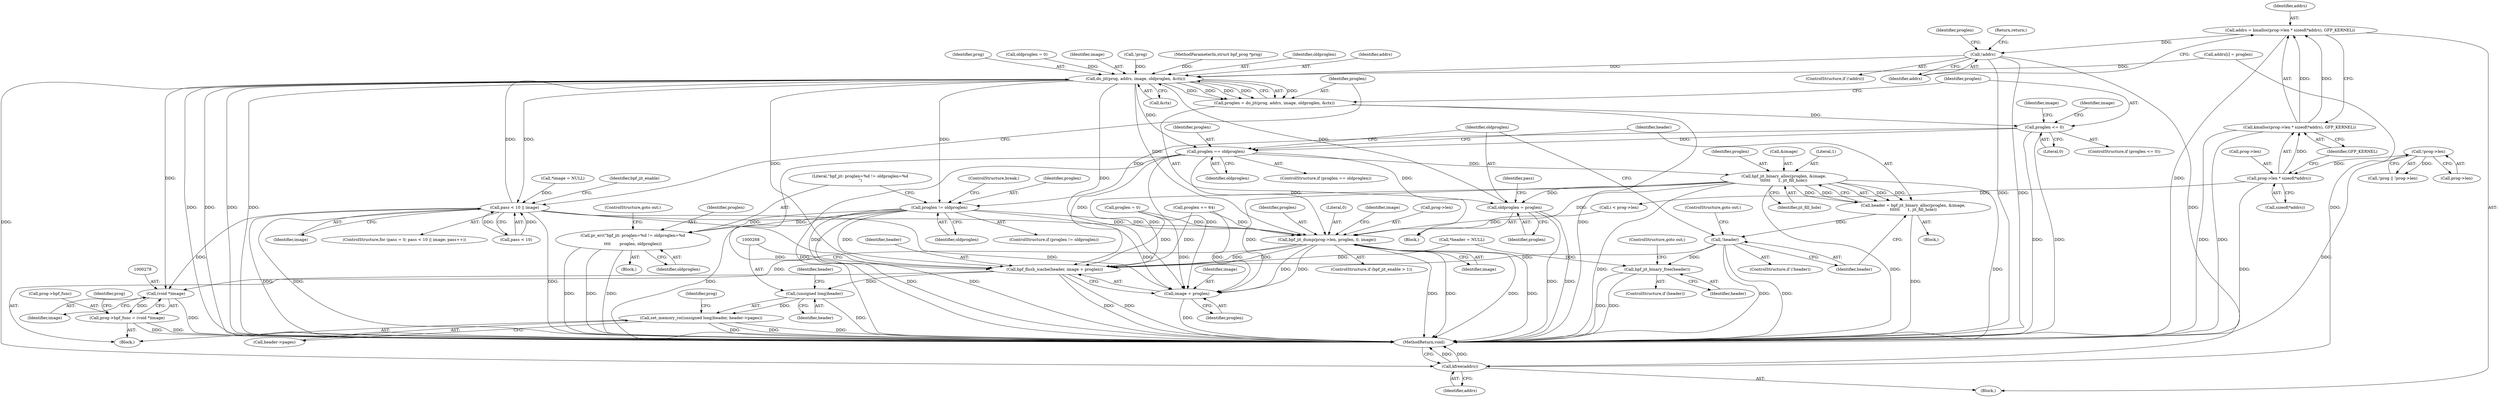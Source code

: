 digraph "0_linux_3f7352bf21f8fd7ba3e2fcef9488756f188e12be@API" {
"1000135" [label="(Call,addrs = kmalloc(prog->len * sizeof(*addrs), GFP_KERNEL))"];
"1000137" [label="(Call,kmalloc(prog->len * sizeof(*addrs), GFP_KERNEL))"];
"1000138" [label="(Call,prog->len * sizeof(*addrs))"];
"1000130" [label="(Call,!prog->len)"];
"1000147" [label="(Call,!addrs)"];
"1000193" [label="(Call,do_jit(prog, addrs, image, oldproglen, &ctx))"];
"1000183" [label="(Call,pass < 10 || image)"];
"1000251" [label="(Call,bpf_jit_dump(prog->len, proglen, 0, image))"];
"1000261" [label="(Call,bpf_flush_icache(header, image + proglen))"];
"1000267" [label="(Call,(unsigned long)header)"];
"1000266" [label="(Call,set_memory_ro((unsigned long)header, header->pages))"];
"1000263" [label="(Call,image + proglen)"];
"1000277" [label="(Call,(void *)image)"];
"1000273" [label="(Call,prog->bpf_func = (void *)image)"];
"1000191" [label="(Call,proglen = do_jit(prog, addrs, image, oldproglen, &ctx))"];
"1000201" [label="(Call,proglen <= 0)"];
"1000217" [label="(Call,proglen != oldproglen)"];
"1000221" [label="(Call,pr_err(\"bpf_jit: proglen=%d != oldproglen=%d\n\",\n\t\t\t\t       proglen, oldproglen))"];
"1000228" [label="(Call,proglen == oldproglen)"];
"1000234" [label="(Call,bpf_jit_binary_alloc(proglen, &image,\n\t\t\t\t\t\t      1, jit_fill_hole))"];
"1000232" [label="(Call,header = bpf_jit_binary_alloc(proglen, &image,\n\t\t\t\t\t\t      1, jit_fill_hole))"];
"1000241" [label="(Call,!header)"];
"1000210" [label="(Call,bpf_jit_binary_free(header))"];
"1000244" [label="(Call,oldproglen = proglen)"];
"1000286" [label="(Call,kfree(addrs))"];
"1000241" [label="(Call,!header)"];
"1000243" [label="(ControlStructure,goto out;)"];
"1000231" [label="(Block,)"];
"1000269" [label="(Identifier,header)"];
"1000229" [label="(Identifier,proglen)"];
"1000200" [label="(ControlStructure,if (proglen <= 0))"];
"1000222" [label="(Literal,\"bpf_jit: proglen=%d != oldproglen=%d\n\")"];
"1000152" [label="(Call,proglen = 0)"];
"1000256" [label="(Literal,0)"];
"1000266" [label="(Call,set_memory_ro((unsigned long)header, header->pages))"];
"1000147" [label="(Call,!addrs)"];
"1000249" [label="(Identifier,bpf_jit_enable)"];
"1000262" [label="(Identifier,header)"];
"1000225" [label="(ControlStructure,goto out;)"];
"1000210" [label="(Call,bpf_jit_binary_free(header))"];
"1000246" [label="(Identifier,proglen)"];
"1000137" [label="(Call,kmalloc(prog->len * sizeof(*addrs), GFP_KERNEL))"];
"1000212" [label="(ControlStructure,goto out;)"];
"1000149" [label="(Return,return;)"];
"1000228" [label="(Call,proglen == oldproglen)"];
"1000259" [label="(Identifier,image)"];
"1000127" [label="(Call,!prog || !prog->len)"];
"1000234" [label="(Call,bpf_jit_binary_alloc(proglen, &image,\n\t\t\t\t\t\t      1, jit_fill_hole))"];
"1000257" [label="(Identifier,image)"];
"1000271" [label="(Identifier,header)"];
"1000146" [label="(ControlStructure,if (!addrs))"];
"1000219" [label="(Identifier,oldproglen)"];
"1000275" [label="(Identifier,prog)"];
"1000242" [label="(Identifier,header)"];
"1000230" [label="(Identifier,oldproglen)"];
"1000195" [label="(Identifier,addrs)"];
"1000116" [label="(Call,*image = NULL)"];
"1000245" [label="(Identifier,oldproglen)"];
"1000179" [label="(ControlStructure,for (pass = 0; pass < 10 || image; pass++))"];
"1000227" [label="(ControlStructure,if (proglen == oldproglen))"];
"1000128" [label="(Call,!prog)"];
"1000203" [label="(Literal,0)"];
"1000226" [label="(ControlStructure,break;)"];
"1000287" [label="(Identifier,addrs)"];
"1000244" [label="(Call,oldproglen = proglen)"];
"1000131" [label="(Call,prog->len)"];
"1000264" [label="(Identifier,image)"];
"1000190" [label="(Block,)"];
"1000261" [label="(Call,bpf_flush_icache(header, image + proglen))"];
"1000138" [label="(Call,prog->len * sizeof(*addrs))"];
"1000202" [label="(Identifier,proglen)"];
"1000130" [label="(Call,!prog->len)"];
"1000216" [label="(ControlStructure,if (proglen != oldproglen))"];
"1000247" [label="(ControlStructure,if (bpf_jit_enable > 1))"];
"1000184" [label="(Call,pass < 10)"];
"1000238" [label="(Literal,1)"];
"1000277" [label="(Call,(void *)image)"];
"1000191" [label="(Call,proglen = do_jit(prog, addrs, image, oldproglen, &ctx))"];
"1000106" [label="(Call,*header = NULL)"];
"1000260" [label="(Block,)"];
"1000273" [label="(Call,prog->bpf_func = (void *)image)"];
"1000288" [label="(MethodReturn,void)"];
"1000139" [label="(Call,prog->len)"];
"1000232" [label="(Call,header = bpf_jit_binary_alloc(proglen, &image,\n\t\t\t\t\t\t      1, jit_fill_hole))"];
"1000183" [label="(Call,pass < 10 || image)"];
"1000251" [label="(Call,bpf_jit_dump(prog->len, proglen, 0, image))"];
"1000148" [label="(Identifier,addrs)"];
"1000270" [label="(Call,header->pages)"];
"1000233" [label="(Identifier,header)"];
"1000192" [label="(Identifier,proglen)"];
"1000158" [label="(Call,i < prog->len)"];
"1000198" [label="(Call,&ctx)"];
"1000208" [label="(ControlStructure,if (header))"];
"1000103" [label="(MethodParameterIn,struct bpf_prog *prog)"];
"1000193" [label="(Call,do_jit(prog, addrs, image, oldproglen, &ctx))"];
"1000267" [label="(Call,(unsigned long)header)"];
"1000153" [label="(Identifier,proglen)"];
"1000217" [label="(Call,proglen != oldproglen)"];
"1000265" [label="(Identifier,proglen)"];
"1000220" [label="(Block,)"];
"1000135" [label="(Call,addrs = kmalloc(prog->len * sizeof(*addrs), GFP_KERNEL))"];
"1000201" [label="(Call,proglen <= 0)"];
"1000239" [label="(Identifier,jit_fill_hole)"];
"1000189" [label="(Identifier,pass)"];
"1000197" [label="(Identifier,oldproglen)"];
"1000223" [label="(Identifier,proglen)"];
"1000169" [label="(Call,addrs[i] = proglen)"];
"1000235" [label="(Identifier,proglen)"];
"1000263" [label="(Call,image + proglen)"];
"1000194" [label="(Identifier,prog)"];
"1000274" [label="(Call,prog->bpf_func)"];
"1000218" [label="(Identifier,proglen)"];
"1000166" [label="(Call,proglen += 64)"];
"1000214" [label="(Identifier,image)"];
"1000111" [label="(Call,oldproglen = 0)"];
"1000206" [label="(Identifier,image)"];
"1000187" [label="(Identifier,image)"];
"1000286" [label="(Call,kfree(addrs))"];
"1000252" [label="(Call,prog->len)"];
"1000279" [label="(Identifier,image)"];
"1000224" [label="(Identifier,oldproglen)"];
"1000221" [label="(Call,pr_err(\"bpf_jit: proglen=%d != oldproglen=%d\n\",\n\t\t\t\t       proglen, oldproglen))"];
"1000136" [label="(Identifier,addrs)"];
"1000236" [label="(Call,&image)"];
"1000240" [label="(ControlStructure,if (!header))"];
"1000142" [label="(Call,sizeof(*addrs))"];
"1000282" [label="(Identifier,prog)"];
"1000104" [label="(Block,)"];
"1000196" [label="(Identifier,image)"];
"1000255" [label="(Identifier,proglen)"];
"1000211" [label="(Identifier,header)"];
"1000145" [label="(Identifier,GFP_KERNEL)"];
"1000135" -> "1000104"  [label="AST: "];
"1000135" -> "1000137"  [label="CFG: "];
"1000136" -> "1000135"  [label="AST: "];
"1000137" -> "1000135"  [label="AST: "];
"1000148" -> "1000135"  [label="CFG: "];
"1000135" -> "1000288"  [label="DDG: "];
"1000137" -> "1000135"  [label="DDG: "];
"1000137" -> "1000135"  [label="DDG: "];
"1000135" -> "1000147"  [label="DDG: "];
"1000137" -> "1000145"  [label="CFG: "];
"1000138" -> "1000137"  [label="AST: "];
"1000145" -> "1000137"  [label="AST: "];
"1000137" -> "1000288"  [label="DDG: "];
"1000137" -> "1000288"  [label="DDG: "];
"1000138" -> "1000137"  [label="DDG: "];
"1000138" -> "1000142"  [label="CFG: "];
"1000139" -> "1000138"  [label="AST: "];
"1000142" -> "1000138"  [label="AST: "];
"1000145" -> "1000138"  [label="CFG: "];
"1000138" -> "1000288"  [label="DDG: "];
"1000130" -> "1000138"  [label="DDG: "];
"1000138" -> "1000158"  [label="DDG: "];
"1000130" -> "1000127"  [label="AST: "];
"1000130" -> "1000131"  [label="CFG: "];
"1000131" -> "1000130"  [label="AST: "];
"1000127" -> "1000130"  [label="CFG: "];
"1000130" -> "1000288"  [label="DDG: "];
"1000130" -> "1000127"  [label="DDG: "];
"1000147" -> "1000146"  [label="AST: "];
"1000147" -> "1000148"  [label="CFG: "];
"1000148" -> "1000147"  [label="AST: "];
"1000149" -> "1000147"  [label="CFG: "];
"1000153" -> "1000147"  [label="CFG: "];
"1000147" -> "1000288"  [label="DDG: "];
"1000147" -> "1000288"  [label="DDG: "];
"1000147" -> "1000193"  [label="DDG: "];
"1000147" -> "1000286"  [label="DDG: "];
"1000193" -> "1000191"  [label="AST: "];
"1000193" -> "1000198"  [label="CFG: "];
"1000194" -> "1000193"  [label="AST: "];
"1000195" -> "1000193"  [label="AST: "];
"1000196" -> "1000193"  [label="AST: "];
"1000197" -> "1000193"  [label="AST: "];
"1000198" -> "1000193"  [label="AST: "];
"1000191" -> "1000193"  [label="CFG: "];
"1000193" -> "1000288"  [label="DDG: "];
"1000193" -> "1000288"  [label="DDG: "];
"1000193" -> "1000288"  [label="DDG: "];
"1000193" -> "1000288"  [label="DDG: "];
"1000193" -> "1000183"  [label="DDG: "];
"1000193" -> "1000191"  [label="DDG: "];
"1000193" -> "1000191"  [label="DDG: "];
"1000193" -> "1000191"  [label="DDG: "];
"1000193" -> "1000191"  [label="DDG: "];
"1000193" -> "1000191"  [label="DDG: "];
"1000128" -> "1000193"  [label="DDG: "];
"1000103" -> "1000193"  [label="DDG: "];
"1000169" -> "1000193"  [label="DDG: "];
"1000183" -> "1000193"  [label="DDG: "];
"1000111" -> "1000193"  [label="DDG: "];
"1000244" -> "1000193"  [label="DDG: "];
"1000193" -> "1000217"  [label="DDG: "];
"1000193" -> "1000228"  [label="DDG: "];
"1000193" -> "1000251"  [label="DDG: "];
"1000193" -> "1000261"  [label="DDG: "];
"1000193" -> "1000263"  [label="DDG: "];
"1000193" -> "1000277"  [label="DDG: "];
"1000193" -> "1000286"  [label="DDG: "];
"1000183" -> "1000179"  [label="AST: "];
"1000183" -> "1000184"  [label="CFG: "];
"1000183" -> "1000187"  [label="CFG: "];
"1000184" -> "1000183"  [label="AST: "];
"1000187" -> "1000183"  [label="AST: "];
"1000192" -> "1000183"  [label="CFG: "];
"1000249" -> "1000183"  [label="CFG: "];
"1000183" -> "1000288"  [label="DDG: "];
"1000183" -> "1000288"  [label="DDG: "];
"1000183" -> "1000288"  [label="DDG: "];
"1000184" -> "1000183"  [label="DDG: "];
"1000184" -> "1000183"  [label="DDG: "];
"1000116" -> "1000183"  [label="DDG: "];
"1000183" -> "1000251"  [label="DDG: "];
"1000183" -> "1000261"  [label="DDG: "];
"1000183" -> "1000263"  [label="DDG: "];
"1000183" -> "1000277"  [label="DDG: "];
"1000251" -> "1000247"  [label="AST: "];
"1000251" -> "1000257"  [label="CFG: "];
"1000252" -> "1000251"  [label="AST: "];
"1000255" -> "1000251"  [label="AST: "];
"1000256" -> "1000251"  [label="AST: "];
"1000257" -> "1000251"  [label="AST: "];
"1000259" -> "1000251"  [label="CFG: "];
"1000251" -> "1000288"  [label="DDG: "];
"1000251" -> "1000288"  [label="DDG: "];
"1000251" -> "1000288"  [label="DDG: "];
"1000251" -> "1000288"  [label="DDG: "];
"1000158" -> "1000251"  [label="DDG: "];
"1000217" -> "1000251"  [label="DDG: "];
"1000152" -> "1000251"  [label="DDG: "];
"1000166" -> "1000251"  [label="DDG: "];
"1000234" -> "1000251"  [label="DDG: "];
"1000228" -> "1000251"  [label="DDG: "];
"1000251" -> "1000261"  [label="DDG: "];
"1000251" -> "1000261"  [label="DDG: "];
"1000251" -> "1000263"  [label="DDG: "];
"1000251" -> "1000263"  [label="DDG: "];
"1000251" -> "1000277"  [label="DDG: "];
"1000261" -> "1000260"  [label="AST: "];
"1000261" -> "1000263"  [label="CFG: "];
"1000262" -> "1000261"  [label="AST: "];
"1000263" -> "1000261"  [label="AST: "];
"1000268" -> "1000261"  [label="CFG: "];
"1000261" -> "1000288"  [label="DDG: "];
"1000261" -> "1000288"  [label="DDG: "];
"1000106" -> "1000261"  [label="DDG: "];
"1000241" -> "1000261"  [label="DDG: "];
"1000217" -> "1000261"  [label="DDG: "];
"1000152" -> "1000261"  [label="DDG: "];
"1000166" -> "1000261"  [label="DDG: "];
"1000234" -> "1000261"  [label="DDG: "];
"1000228" -> "1000261"  [label="DDG: "];
"1000261" -> "1000267"  [label="DDG: "];
"1000267" -> "1000266"  [label="AST: "];
"1000267" -> "1000269"  [label="CFG: "];
"1000268" -> "1000267"  [label="AST: "];
"1000269" -> "1000267"  [label="AST: "];
"1000271" -> "1000267"  [label="CFG: "];
"1000267" -> "1000288"  [label="DDG: "];
"1000267" -> "1000266"  [label="DDG: "];
"1000266" -> "1000260"  [label="AST: "];
"1000266" -> "1000270"  [label="CFG: "];
"1000270" -> "1000266"  [label="AST: "];
"1000275" -> "1000266"  [label="CFG: "];
"1000266" -> "1000288"  [label="DDG: "];
"1000266" -> "1000288"  [label="DDG: "];
"1000266" -> "1000288"  [label="DDG: "];
"1000263" -> "1000265"  [label="CFG: "];
"1000264" -> "1000263"  [label="AST: "];
"1000265" -> "1000263"  [label="AST: "];
"1000263" -> "1000288"  [label="DDG: "];
"1000217" -> "1000263"  [label="DDG: "];
"1000152" -> "1000263"  [label="DDG: "];
"1000166" -> "1000263"  [label="DDG: "];
"1000234" -> "1000263"  [label="DDG: "];
"1000228" -> "1000263"  [label="DDG: "];
"1000277" -> "1000273"  [label="AST: "];
"1000277" -> "1000279"  [label="CFG: "];
"1000278" -> "1000277"  [label="AST: "];
"1000279" -> "1000277"  [label="AST: "];
"1000273" -> "1000277"  [label="CFG: "];
"1000277" -> "1000288"  [label="DDG: "];
"1000277" -> "1000273"  [label="DDG: "];
"1000273" -> "1000260"  [label="AST: "];
"1000274" -> "1000273"  [label="AST: "];
"1000282" -> "1000273"  [label="CFG: "];
"1000273" -> "1000288"  [label="DDG: "];
"1000273" -> "1000288"  [label="DDG: "];
"1000191" -> "1000190"  [label="AST: "];
"1000192" -> "1000191"  [label="AST: "];
"1000202" -> "1000191"  [label="CFG: "];
"1000191" -> "1000288"  [label="DDG: "];
"1000191" -> "1000201"  [label="DDG: "];
"1000201" -> "1000200"  [label="AST: "];
"1000201" -> "1000203"  [label="CFG: "];
"1000202" -> "1000201"  [label="AST: "];
"1000203" -> "1000201"  [label="AST: "];
"1000206" -> "1000201"  [label="CFG: "];
"1000214" -> "1000201"  [label="CFG: "];
"1000201" -> "1000288"  [label="DDG: "];
"1000201" -> "1000288"  [label="DDG: "];
"1000201" -> "1000217"  [label="DDG: "];
"1000201" -> "1000228"  [label="DDG: "];
"1000217" -> "1000216"  [label="AST: "];
"1000217" -> "1000219"  [label="CFG: "];
"1000218" -> "1000217"  [label="AST: "];
"1000219" -> "1000217"  [label="AST: "];
"1000222" -> "1000217"  [label="CFG: "];
"1000226" -> "1000217"  [label="CFG: "];
"1000217" -> "1000288"  [label="DDG: "];
"1000217" -> "1000288"  [label="DDG: "];
"1000217" -> "1000288"  [label="DDG: "];
"1000217" -> "1000221"  [label="DDG: "];
"1000217" -> "1000221"  [label="DDG: "];
"1000221" -> "1000220"  [label="AST: "];
"1000221" -> "1000224"  [label="CFG: "];
"1000222" -> "1000221"  [label="AST: "];
"1000223" -> "1000221"  [label="AST: "];
"1000224" -> "1000221"  [label="AST: "];
"1000225" -> "1000221"  [label="CFG: "];
"1000221" -> "1000288"  [label="DDG: "];
"1000221" -> "1000288"  [label="DDG: "];
"1000221" -> "1000288"  [label="DDG: "];
"1000228" -> "1000227"  [label="AST: "];
"1000228" -> "1000230"  [label="CFG: "];
"1000229" -> "1000228"  [label="AST: "];
"1000230" -> "1000228"  [label="AST: "];
"1000233" -> "1000228"  [label="CFG: "];
"1000245" -> "1000228"  [label="CFG: "];
"1000228" -> "1000288"  [label="DDG: "];
"1000228" -> "1000288"  [label="DDG: "];
"1000228" -> "1000234"  [label="DDG: "];
"1000228" -> "1000244"  [label="DDG: "];
"1000234" -> "1000232"  [label="AST: "];
"1000234" -> "1000239"  [label="CFG: "];
"1000235" -> "1000234"  [label="AST: "];
"1000236" -> "1000234"  [label="AST: "];
"1000238" -> "1000234"  [label="AST: "];
"1000239" -> "1000234"  [label="AST: "];
"1000232" -> "1000234"  [label="CFG: "];
"1000234" -> "1000288"  [label="DDG: "];
"1000234" -> "1000288"  [label="DDG: "];
"1000234" -> "1000288"  [label="DDG: "];
"1000234" -> "1000232"  [label="DDG: "];
"1000234" -> "1000232"  [label="DDG: "];
"1000234" -> "1000232"  [label="DDG: "];
"1000234" -> "1000232"  [label="DDG: "];
"1000234" -> "1000244"  [label="DDG: "];
"1000232" -> "1000231"  [label="AST: "];
"1000233" -> "1000232"  [label="AST: "];
"1000242" -> "1000232"  [label="CFG: "];
"1000232" -> "1000288"  [label="DDG: "];
"1000232" -> "1000241"  [label="DDG: "];
"1000241" -> "1000240"  [label="AST: "];
"1000241" -> "1000242"  [label="CFG: "];
"1000242" -> "1000241"  [label="AST: "];
"1000243" -> "1000241"  [label="CFG: "];
"1000245" -> "1000241"  [label="CFG: "];
"1000241" -> "1000288"  [label="DDG: "];
"1000241" -> "1000288"  [label="DDG: "];
"1000241" -> "1000210"  [label="DDG: "];
"1000210" -> "1000208"  [label="AST: "];
"1000210" -> "1000211"  [label="CFG: "];
"1000211" -> "1000210"  [label="AST: "];
"1000212" -> "1000210"  [label="CFG: "];
"1000210" -> "1000288"  [label="DDG: "];
"1000210" -> "1000288"  [label="DDG: "];
"1000106" -> "1000210"  [label="DDG: "];
"1000244" -> "1000190"  [label="AST: "];
"1000244" -> "1000246"  [label="CFG: "];
"1000245" -> "1000244"  [label="AST: "];
"1000246" -> "1000244"  [label="AST: "];
"1000189" -> "1000244"  [label="CFG: "];
"1000244" -> "1000288"  [label="DDG: "];
"1000244" -> "1000288"  [label="DDG: "];
"1000286" -> "1000104"  [label="AST: "];
"1000286" -> "1000287"  [label="CFG: "];
"1000287" -> "1000286"  [label="AST: "];
"1000288" -> "1000286"  [label="CFG: "];
"1000286" -> "1000288"  [label="DDG: "];
"1000286" -> "1000288"  [label="DDG: "];
"1000169" -> "1000286"  [label="DDG: "];
}
